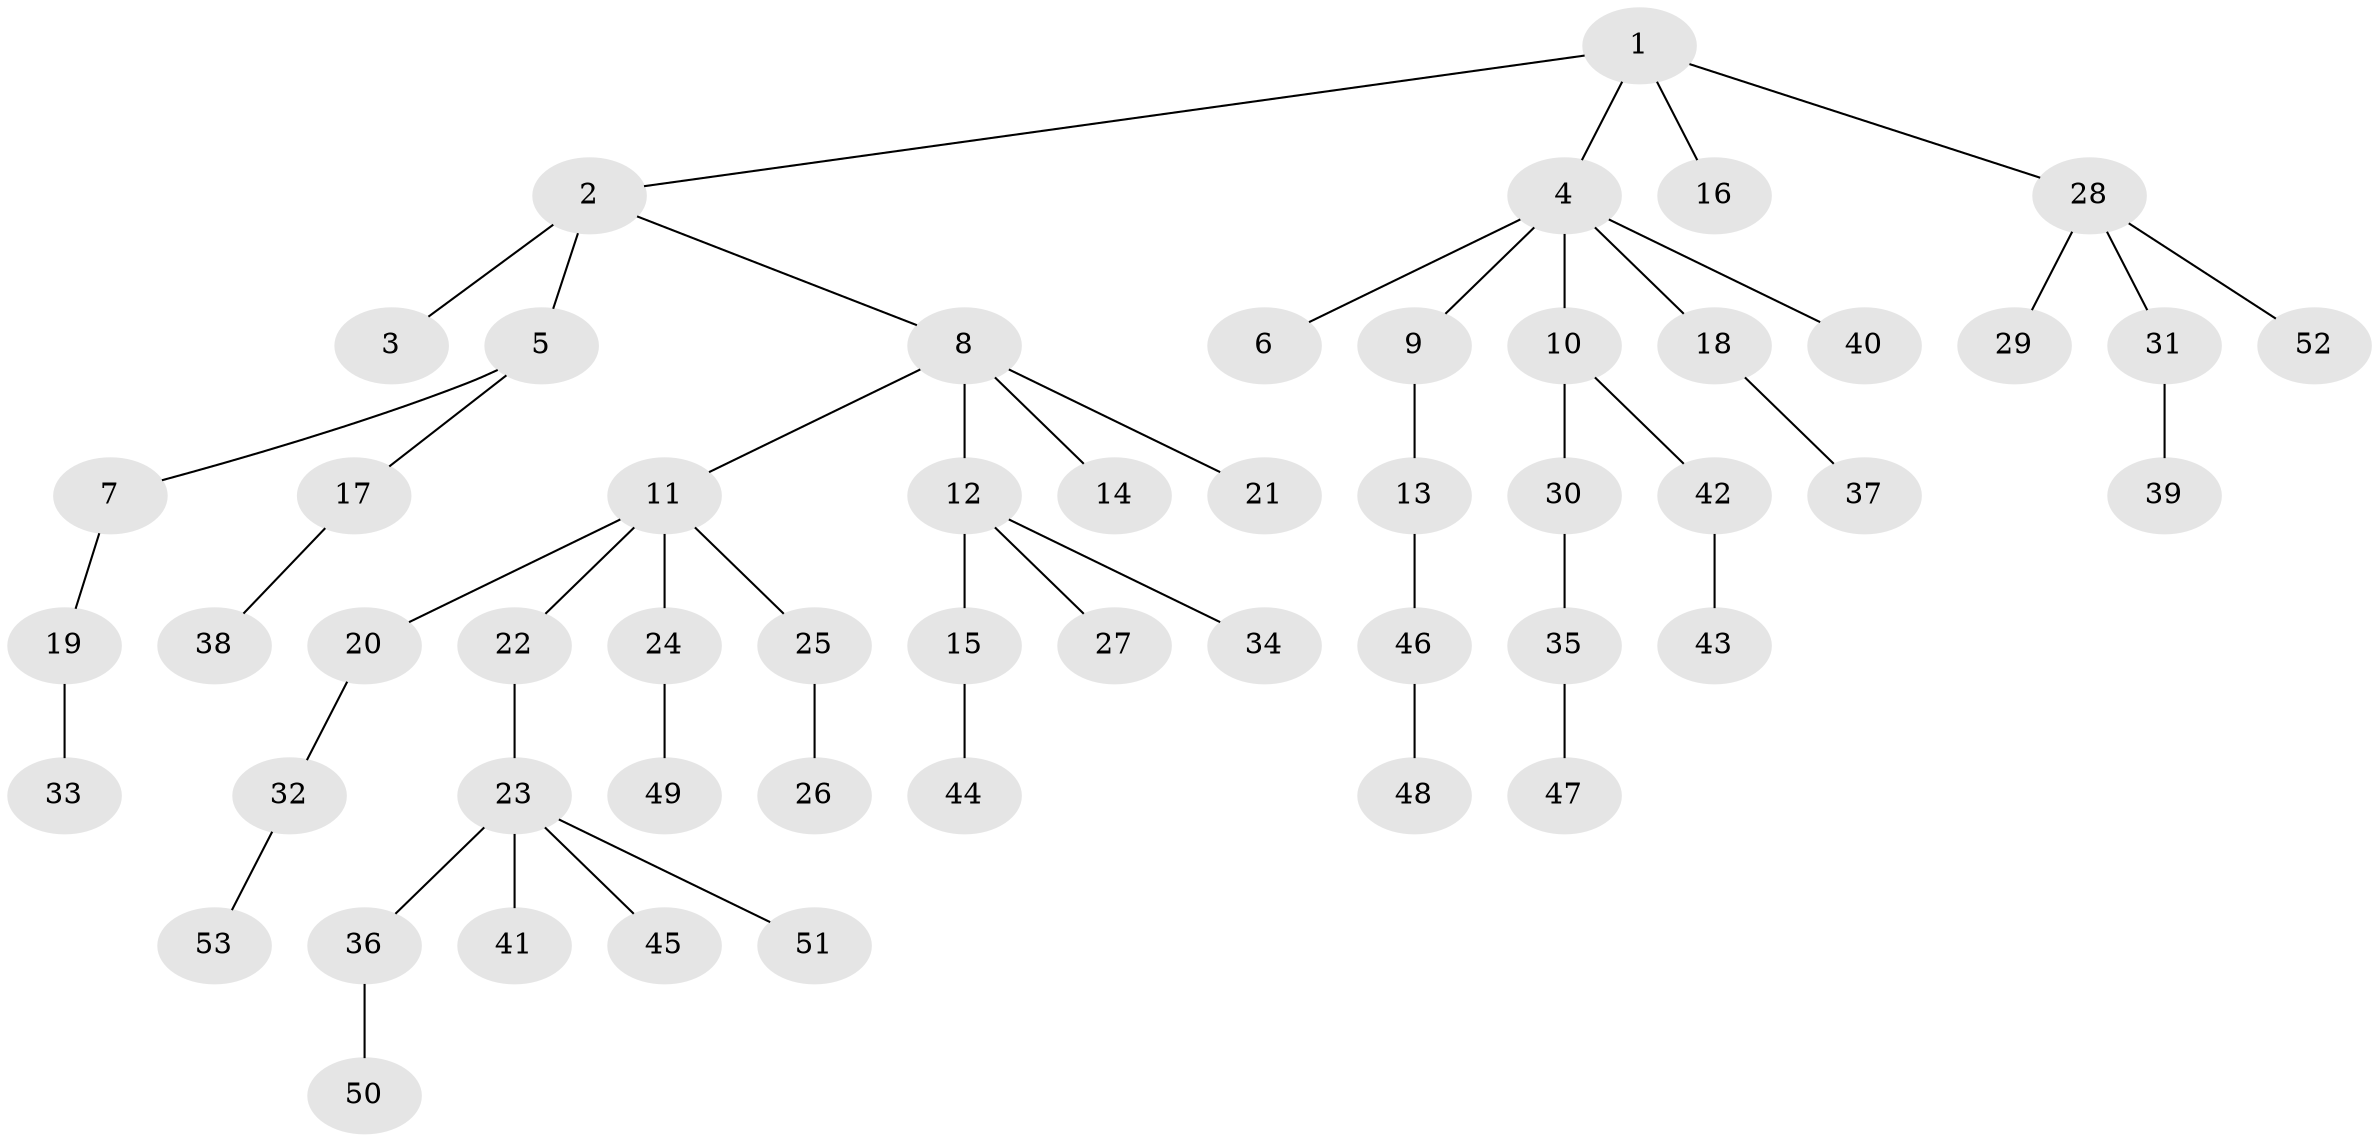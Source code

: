 // Generated by graph-tools (version 1.1) at 2025/50/03/09/25 03:50:16]
// undirected, 53 vertices, 52 edges
graph export_dot {
graph [start="1"]
  node [color=gray90,style=filled];
  1;
  2;
  3;
  4;
  5;
  6;
  7;
  8;
  9;
  10;
  11;
  12;
  13;
  14;
  15;
  16;
  17;
  18;
  19;
  20;
  21;
  22;
  23;
  24;
  25;
  26;
  27;
  28;
  29;
  30;
  31;
  32;
  33;
  34;
  35;
  36;
  37;
  38;
  39;
  40;
  41;
  42;
  43;
  44;
  45;
  46;
  47;
  48;
  49;
  50;
  51;
  52;
  53;
  1 -- 2;
  1 -- 4;
  1 -- 16;
  1 -- 28;
  2 -- 3;
  2 -- 5;
  2 -- 8;
  4 -- 6;
  4 -- 9;
  4 -- 10;
  4 -- 18;
  4 -- 40;
  5 -- 7;
  5 -- 17;
  7 -- 19;
  8 -- 11;
  8 -- 12;
  8 -- 14;
  8 -- 21;
  9 -- 13;
  10 -- 30;
  10 -- 42;
  11 -- 20;
  11 -- 22;
  11 -- 24;
  11 -- 25;
  12 -- 15;
  12 -- 27;
  12 -- 34;
  13 -- 46;
  15 -- 44;
  17 -- 38;
  18 -- 37;
  19 -- 33;
  20 -- 32;
  22 -- 23;
  23 -- 36;
  23 -- 41;
  23 -- 45;
  23 -- 51;
  24 -- 49;
  25 -- 26;
  28 -- 29;
  28 -- 31;
  28 -- 52;
  30 -- 35;
  31 -- 39;
  32 -- 53;
  35 -- 47;
  36 -- 50;
  42 -- 43;
  46 -- 48;
}
